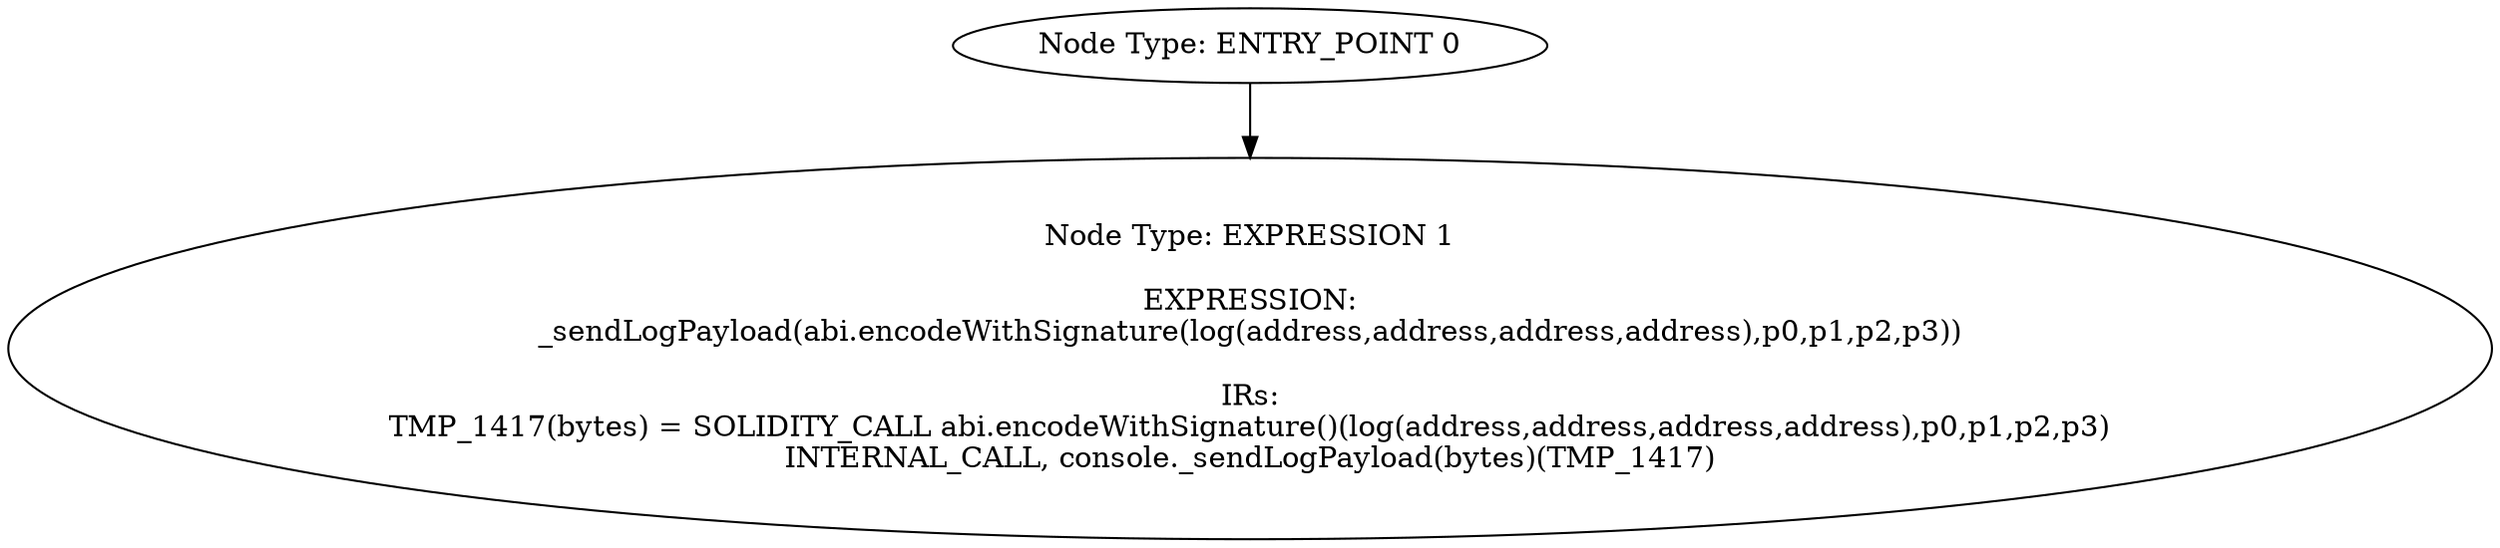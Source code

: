 digraph{
0[label="Node Type: ENTRY_POINT 0
"];
0->1;
1[label="Node Type: EXPRESSION 1

EXPRESSION:
_sendLogPayload(abi.encodeWithSignature(log(address,address,address,address),p0,p1,p2,p3))

IRs:
TMP_1417(bytes) = SOLIDITY_CALL abi.encodeWithSignature()(log(address,address,address,address),p0,p1,p2,p3)
INTERNAL_CALL, console._sendLogPayload(bytes)(TMP_1417)"];
}
